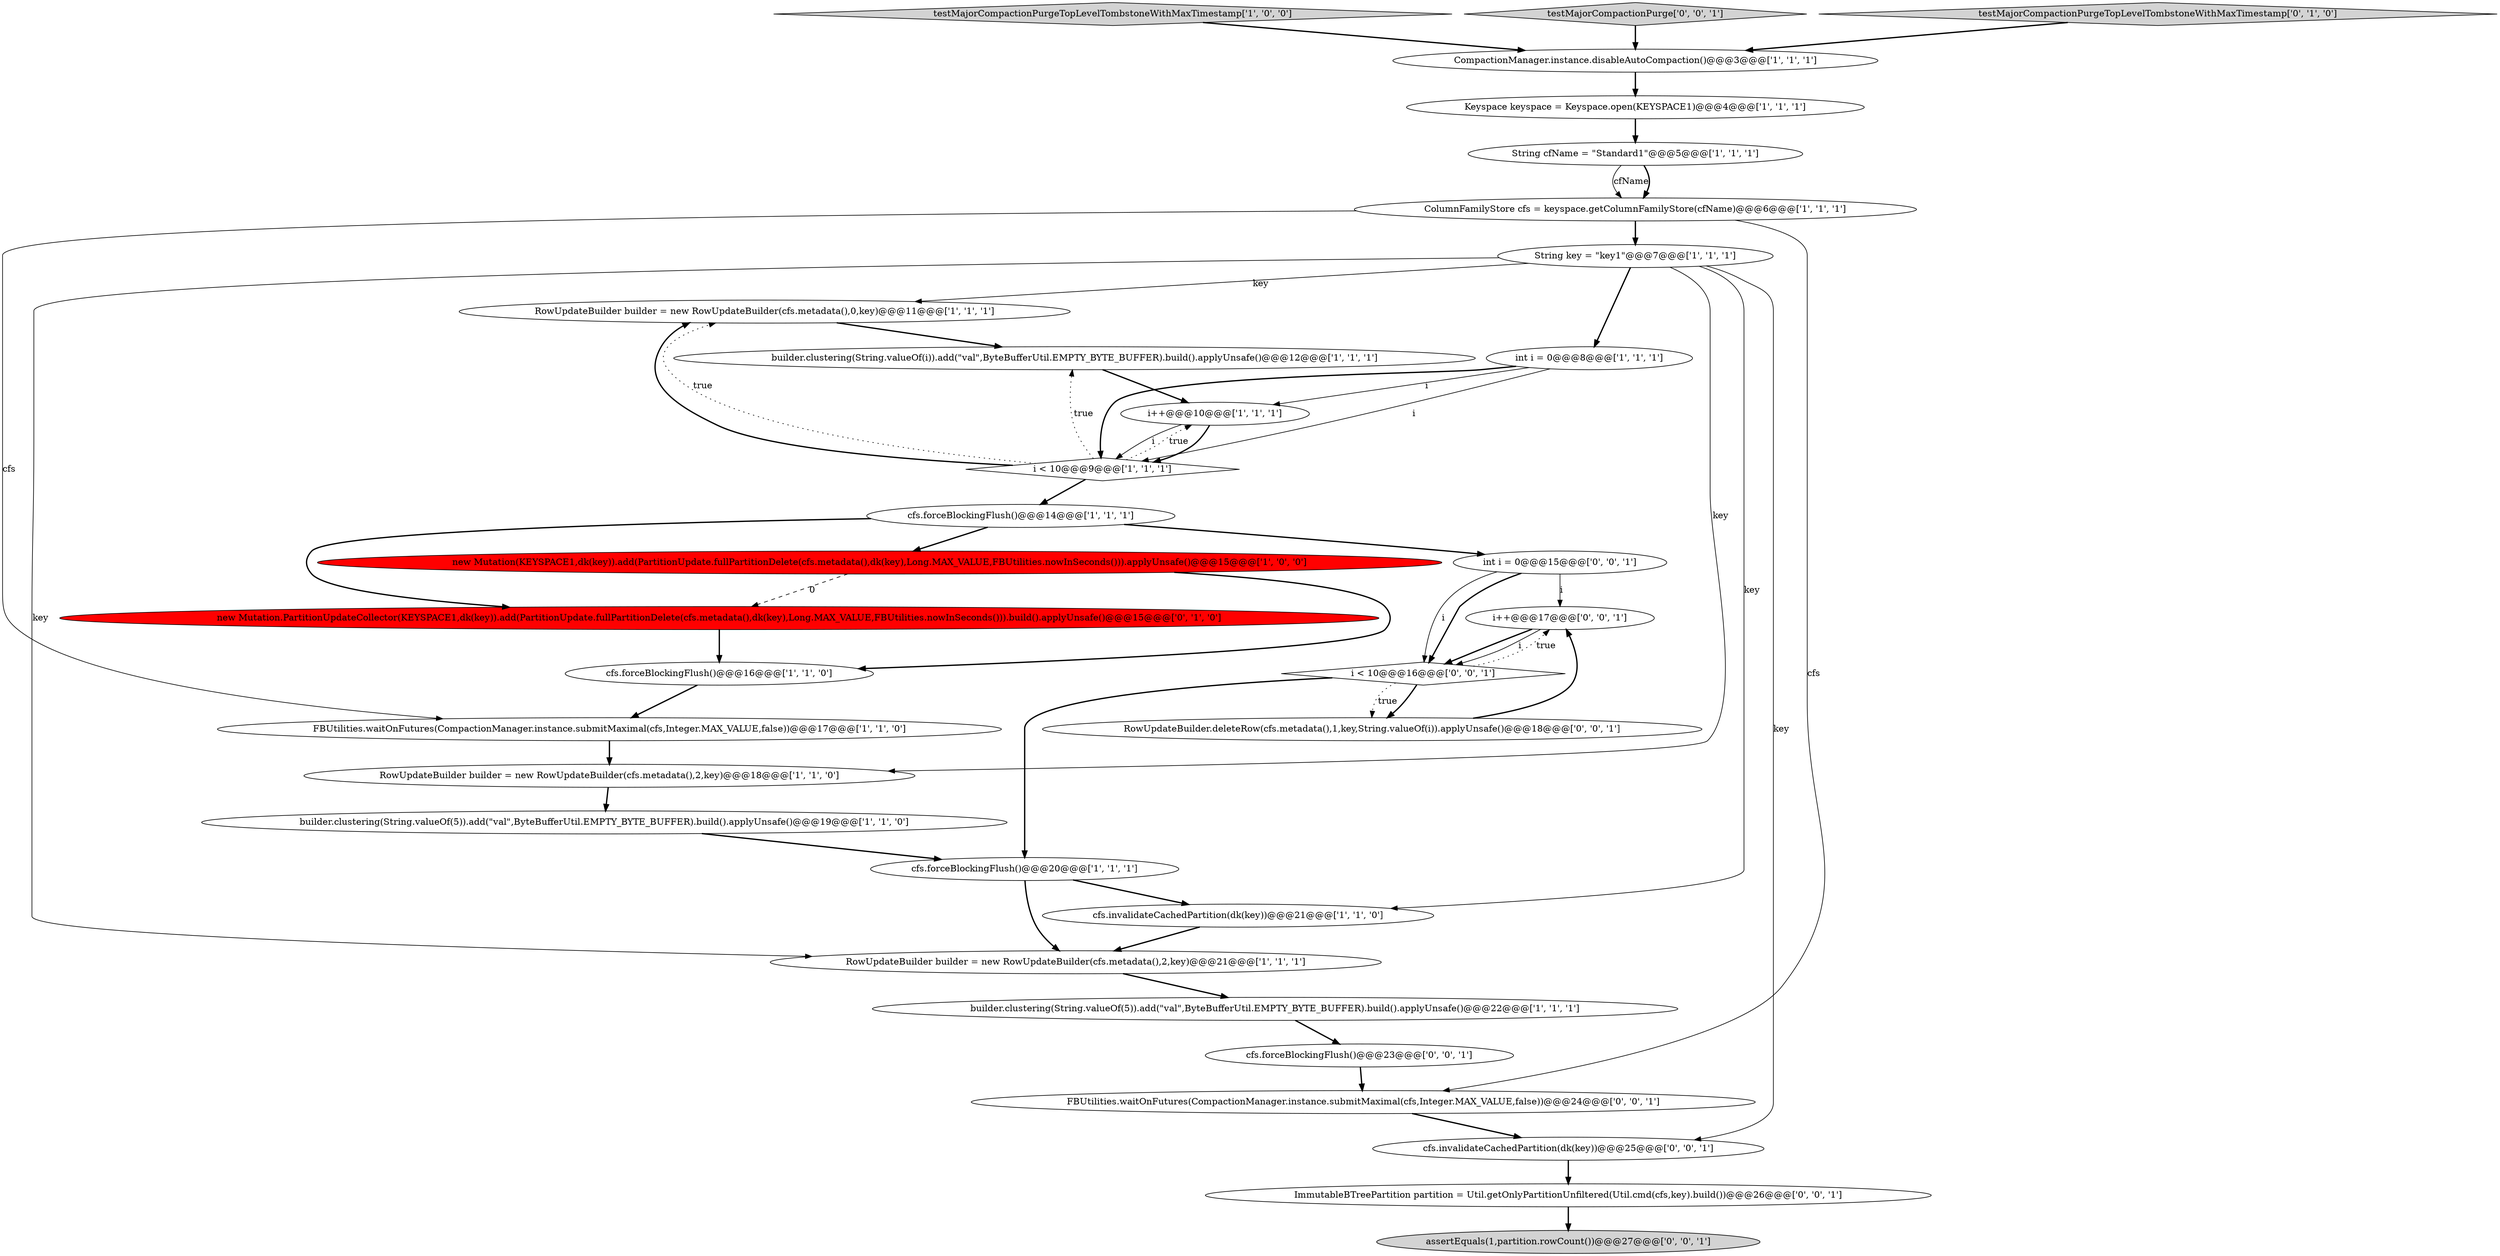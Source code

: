digraph {
1 [style = filled, label = "testMajorCompactionPurgeTopLevelTombstoneWithMaxTimestamp['1', '0', '0']", fillcolor = lightgray, shape = diamond image = "AAA0AAABBB1BBB"];
27 [style = filled, label = "i++@@@17@@@['0', '0', '1']", fillcolor = white, shape = ellipse image = "AAA0AAABBB3BBB"];
20 [style = filled, label = "cfs.forceBlockingFlush()@@@20@@@['1', '1', '1']", fillcolor = white, shape = ellipse image = "AAA0AAABBB1BBB"];
5 [style = filled, label = "RowUpdateBuilder builder = new RowUpdateBuilder(cfs.metadata(),2,key)@@@18@@@['1', '1', '0']", fillcolor = white, shape = ellipse image = "AAA0AAABBB1BBB"];
7 [style = filled, label = "RowUpdateBuilder builder = new RowUpdateBuilder(cfs.metadata(),0,key)@@@11@@@['1', '1', '1']", fillcolor = white, shape = ellipse image = "AAA0AAABBB1BBB"];
17 [style = filled, label = "builder.clustering(String.valueOf(i)).add(\"val\",ByteBufferUtil.EMPTY_BYTE_BUFFER).build().applyUnsafe()@@@12@@@['1', '1', '1']", fillcolor = white, shape = ellipse image = "AAA0AAABBB1BBB"];
19 [style = filled, label = "builder.clustering(String.valueOf(5)).add(\"val\",ByteBufferUtil.EMPTY_BYTE_BUFFER).build().applyUnsafe()@@@19@@@['1', '1', '0']", fillcolor = white, shape = ellipse image = "AAA0AAABBB1BBB"];
10 [style = filled, label = "FBUtilities.waitOnFutures(CompactionManager.instance.submitMaximal(cfs,Integer.MAX_VALUE,false))@@@17@@@['1', '1', '0']", fillcolor = white, shape = ellipse image = "AAA0AAABBB1BBB"];
24 [style = filled, label = "cfs.forceBlockingFlush()@@@23@@@['0', '0', '1']", fillcolor = white, shape = ellipse image = "AAA0AAABBB3BBB"];
26 [style = filled, label = "cfs.invalidateCachedPartition(dk(key))@@@25@@@['0', '0', '1']", fillcolor = white, shape = ellipse image = "AAA0AAABBB3BBB"];
23 [style = filled, label = "testMajorCompactionPurge['0', '0', '1']", fillcolor = lightgray, shape = diamond image = "AAA0AAABBB3BBB"];
31 [style = filled, label = "FBUtilities.waitOnFutures(CompactionManager.instance.submitMaximal(cfs,Integer.MAX_VALUE,false))@@@24@@@['0', '0', '1']", fillcolor = white, shape = ellipse image = "AAA0AAABBB3BBB"];
8 [style = filled, label = "CompactionManager.instance.disableAutoCompaction()@@@3@@@['1', '1', '1']", fillcolor = white, shape = ellipse image = "AAA0AAABBB1BBB"];
32 [style = filled, label = "int i = 0@@@15@@@['0', '0', '1']", fillcolor = white, shape = ellipse image = "AAA0AAABBB3BBB"];
4 [style = filled, label = "cfs.forceBlockingFlush()@@@16@@@['1', '1', '0']", fillcolor = white, shape = ellipse image = "AAA0AAABBB1BBB"];
18 [style = filled, label = "cfs.forceBlockingFlush()@@@14@@@['1', '1', '1']", fillcolor = white, shape = ellipse image = "AAA0AAABBB1BBB"];
21 [style = filled, label = "new Mutation.PartitionUpdateCollector(KEYSPACE1,dk(key)).add(PartitionUpdate.fullPartitionDelete(cfs.metadata(),dk(key),Long.MAX_VALUE,FBUtilities.nowInSeconds())).build().applyUnsafe()@@@15@@@['0', '1', '0']", fillcolor = red, shape = ellipse image = "AAA1AAABBB2BBB"];
29 [style = filled, label = "i < 10@@@16@@@['0', '0', '1']", fillcolor = white, shape = diamond image = "AAA0AAABBB3BBB"];
9 [style = filled, label = "int i = 0@@@8@@@['1', '1', '1']", fillcolor = white, shape = ellipse image = "AAA0AAABBB1BBB"];
0 [style = filled, label = "cfs.invalidateCachedPartition(dk(key))@@@21@@@['1', '1', '0']", fillcolor = white, shape = ellipse image = "AAA0AAABBB1BBB"];
6 [style = filled, label = "new Mutation(KEYSPACE1,dk(key)).add(PartitionUpdate.fullPartitionDelete(cfs.metadata(),dk(key),Long.MAX_VALUE,FBUtilities.nowInSeconds())).applyUnsafe()@@@15@@@['1', '0', '0']", fillcolor = red, shape = ellipse image = "AAA1AAABBB1BBB"];
22 [style = filled, label = "testMajorCompactionPurgeTopLevelTombstoneWithMaxTimestamp['0', '1', '0']", fillcolor = lightgray, shape = diamond image = "AAA0AAABBB2BBB"];
2 [style = filled, label = "i < 10@@@9@@@['1', '1', '1']", fillcolor = white, shape = diamond image = "AAA0AAABBB1BBB"];
16 [style = filled, label = "i++@@@10@@@['1', '1', '1']", fillcolor = white, shape = ellipse image = "AAA0AAABBB1BBB"];
14 [style = filled, label = "String key = \"key1\"@@@7@@@['1', '1', '1']", fillcolor = white, shape = ellipse image = "AAA0AAABBB1BBB"];
12 [style = filled, label = "RowUpdateBuilder builder = new RowUpdateBuilder(cfs.metadata(),2,key)@@@21@@@['1', '1', '1']", fillcolor = white, shape = ellipse image = "AAA0AAABBB1BBB"];
25 [style = filled, label = "assertEquals(1,partition.rowCount())@@@27@@@['0', '0', '1']", fillcolor = lightgray, shape = ellipse image = "AAA0AAABBB3BBB"];
15 [style = filled, label = "builder.clustering(String.valueOf(5)).add(\"val\",ByteBufferUtil.EMPTY_BYTE_BUFFER).build().applyUnsafe()@@@22@@@['1', '1', '1']", fillcolor = white, shape = ellipse image = "AAA0AAABBB1BBB"];
28 [style = filled, label = "ImmutableBTreePartition partition = Util.getOnlyPartitionUnfiltered(Util.cmd(cfs,key).build())@@@26@@@['0', '0', '1']", fillcolor = white, shape = ellipse image = "AAA0AAABBB3BBB"];
30 [style = filled, label = "RowUpdateBuilder.deleteRow(cfs.metadata(),1,key,String.valueOf(i)).applyUnsafe()@@@18@@@['0', '0', '1']", fillcolor = white, shape = ellipse image = "AAA0AAABBB3BBB"];
13 [style = filled, label = "Keyspace keyspace = Keyspace.open(KEYSPACE1)@@@4@@@['1', '1', '1']", fillcolor = white, shape = ellipse image = "AAA0AAABBB1BBB"];
11 [style = filled, label = "ColumnFamilyStore cfs = keyspace.getColumnFamilyStore(cfName)@@@6@@@['1', '1', '1']", fillcolor = white, shape = ellipse image = "AAA0AAABBB1BBB"];
3 [style = filled, label = "String cfName = \"Standard1\"@@@5@@@['1', '1', '1']", fillcolor = white, shape = ellipse image = "AAA0AAABBB1BBB"];
4->10 [style = bold, label=""];
6->21 [style = dashed, label="0"];
3->11 [style = solid, label="cfName"];
1->8 [style = bold, label=""];
7->17 [style = bold, label=""];
16->2 [style = solid, label="i"];
29->30 [style = bold, label=""];
11->14 [style = bold, label=""];
9->2 [style = bold, label=""];
29->27 [style = dotted, label="true"];
19->20 [style = bold, label=""];
0->12 [style = bold, label=""];
2->17 [style = dotted, label="true"];
20->0 [style = bold, label=""];
30->27 [style = bold, label=""];
12->15 [style = bold, label=""];
3->11 [style = bold, label=""];
9->2 [style = solid, label="i"];
11->31 [style = solid, label="cfs"];
2->18 [style = bold, label=""];
32->27 [style = solid, label="i"];
9->16 [style = solid, label="i"];
16->2 [style = bold, label=""];
23->8 [style = bold, label=""];
2->16 [style = dotted, label="true"];
32->29 [style = bold, label=""];
22->8 [style = bold, label=""];
5->19 [style = bold, label=""];
6->4 [style = bold, label=""];
29->20 [style = bold, label=""];
31->26 [style = bold, label=""];
10->5 [style = bold, label=""];
13->3 [style = bold, label=""];
24->31 [style = bold, label=""];
18->6 [style = bold, label=""];
11->10 [style = solid, label="cfs"];
2->7 [style = dotted, label="true"];
15->24 [style = bold, label=""];
20->12 [style = bold, label=""];
18->32 [style = bold, label=""];
29->30 [style = dotted, label="true"];
28->25 [style = bold, label=""];
14->9 [style = bold, label=""];
32->29 [style = solid, label="i"];
26->28 [style = bold, label=""];
2->7 [style = bold, label=""];
18->21 [style = bold, label=""];
27->29 [style = bold, label=""];
14->5 [style = solid, label="key"];
14->7 [style = solid, label="key"];
14->26 [style = solid, label="key"];
14->0 [style = solid, label="key"];
14->12 [style = solid, label="key"];
17->16 [style = bold, label=""];
8->13 [style = bold, label=""];
27->29 [style = solid, label="i"];
21->4 [style = bold, label=""];
}
